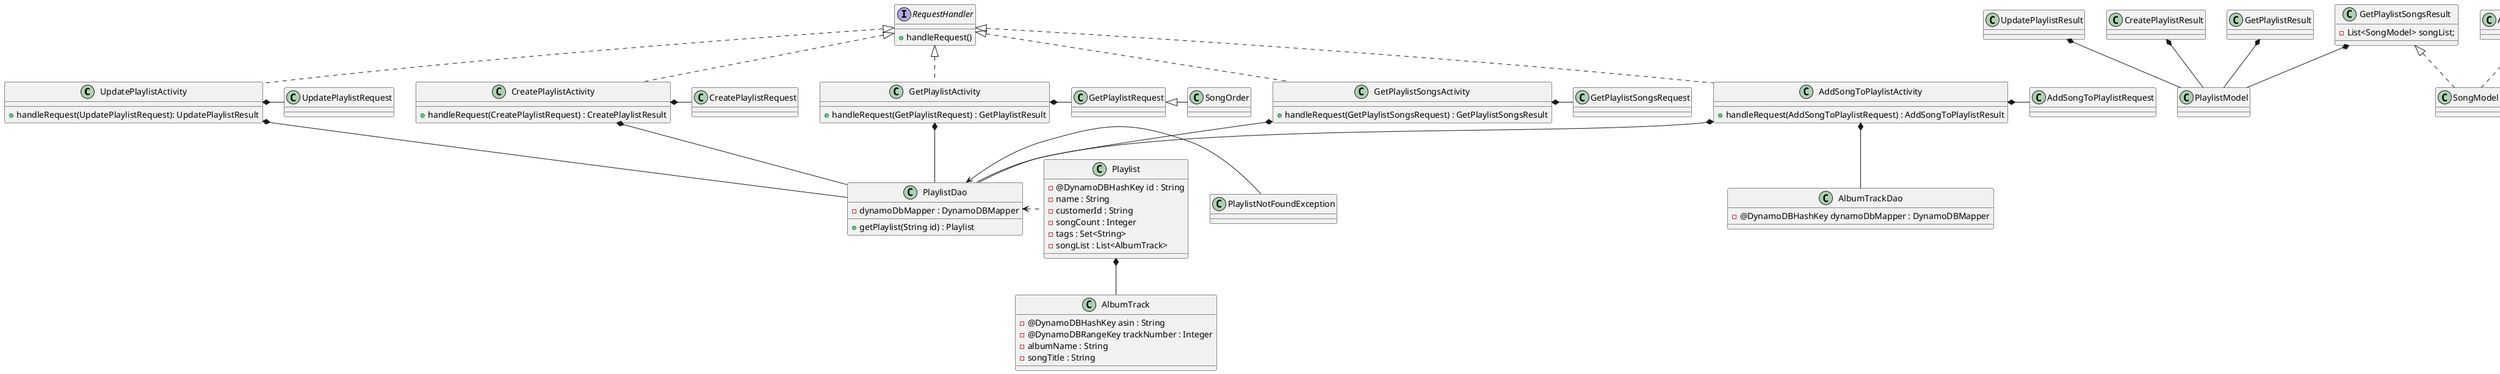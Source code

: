 @startuml
class UpdatePlaylistActivity {
    +handleRequest(UpdatePlaylistRequest): UpdatePlaylistResult
}
class CreatePlaylistActivity {
    +handleRequest(CreatePlaylistRequest) : CreatePlaylistResult
}
class GetPlaylistActivity {
    +handleRequest(GetPlaylistRequest) : GetPlaylistResult
}
class GetPlaylistSongsActivity {
    +handleRequest(GetPlaylistSongsRequest) : GetPlaylistSongsResult
}
class AddSongToPlaylistActivity {
    +handleRequest(AddSongToPlaylistRequest) : AddSongToPlaylistResult
}

class UpdatePlaylistActivity implements RequestHandler
class CreatePlaylistActivity implements RequestHandler
class GetPlaylistActivity implements RequestHandler
class GetPlaylistSongsActivity implements RequestHandler
class AddSongToPlaylistActivity implements RequestHandler


class UpdatePlaylistRequest {}
class CreatePlaylistRequest {}
class GetPlaylistRequest {}
class GetPlaylistSongsRequest {}
class AddSongToPlaylistRequest {}

class UpdatePlaylistResult {}
class CreatePlaylistResult {}
class GetPlaylistResult {}
class AddSongToPlaylistResult {}
class GetPlaylistSongsResult {
  -List<SongModel> songList;
}

interface RequestHandler {
  +handleRequest()
}
class SongModel {}
class PlaylistNotFoundException {}

class AlbumTrack {
  -@DynamoDBHashKey asin : String
  -@DynamoDBRangeKey trackNumber : Integer
  -albumName : String
  -songTitle : String
}
class AlbumTrackDao {
  -@DynamoDBHashKey dynamoDbMapper : DynamoDBMapper
}

class Playlist {
  -@DynamoDBHashKey id : String
  -name : String
  -customerId : String
  -songCount : Integer
  -tags : Set<String>
  -songList : List<AlbumTrack>
}
class PlaylistDao {
    -dynamoDbMapper : DynamoDBMapper
    +getPlaylist(String id) : Playlist
}

class AlbumTrackNotFoundException
class InvalidAttributeValueException

Playlist *-- AlbumTrack

AddSongToPlaylistResult <|.. SongModel
GetPlaylistSongsResult <|.. SongModel

UpdatePlaylistResult *-- PlaylistModel
CreatePlaylistResult *-- PlaylistModel
GetPlaylistResult *-- PlaylistModel
GetPlaylistSongsResult *-- PlaylistModel

GetPlaylistRequest  <|- SongOrder


UpdatePlaylistActivity *-- PlaylistDao
CreatePlaylistActivity *-- PlaylistDao
GetPlaylistActivity *-- PlaylistDao
GetPlaylistSongsActivity *-- PlaylistDao
AddSongToPlaylistActivity *-- PlaylistDao
AddSongToPlaylistActivity *-- AlbumTrackDao

UpdatePlaylistActivity *- UpdatePlaylistRequest
CreatePlaylistActivity *- CreatePlaylistRequest
GetPlaylistActivity *- GetPlaylistRequest
GetPlaylistSongsActivity *- GetPlaylistSongsRequest
AddSongToPlaylistActivity *- AddSongToPlaylistRequest


PlaylistDao <- PlaylistNotFoundException
PlaylistDao <. Playlist






















@enduml














@enduml